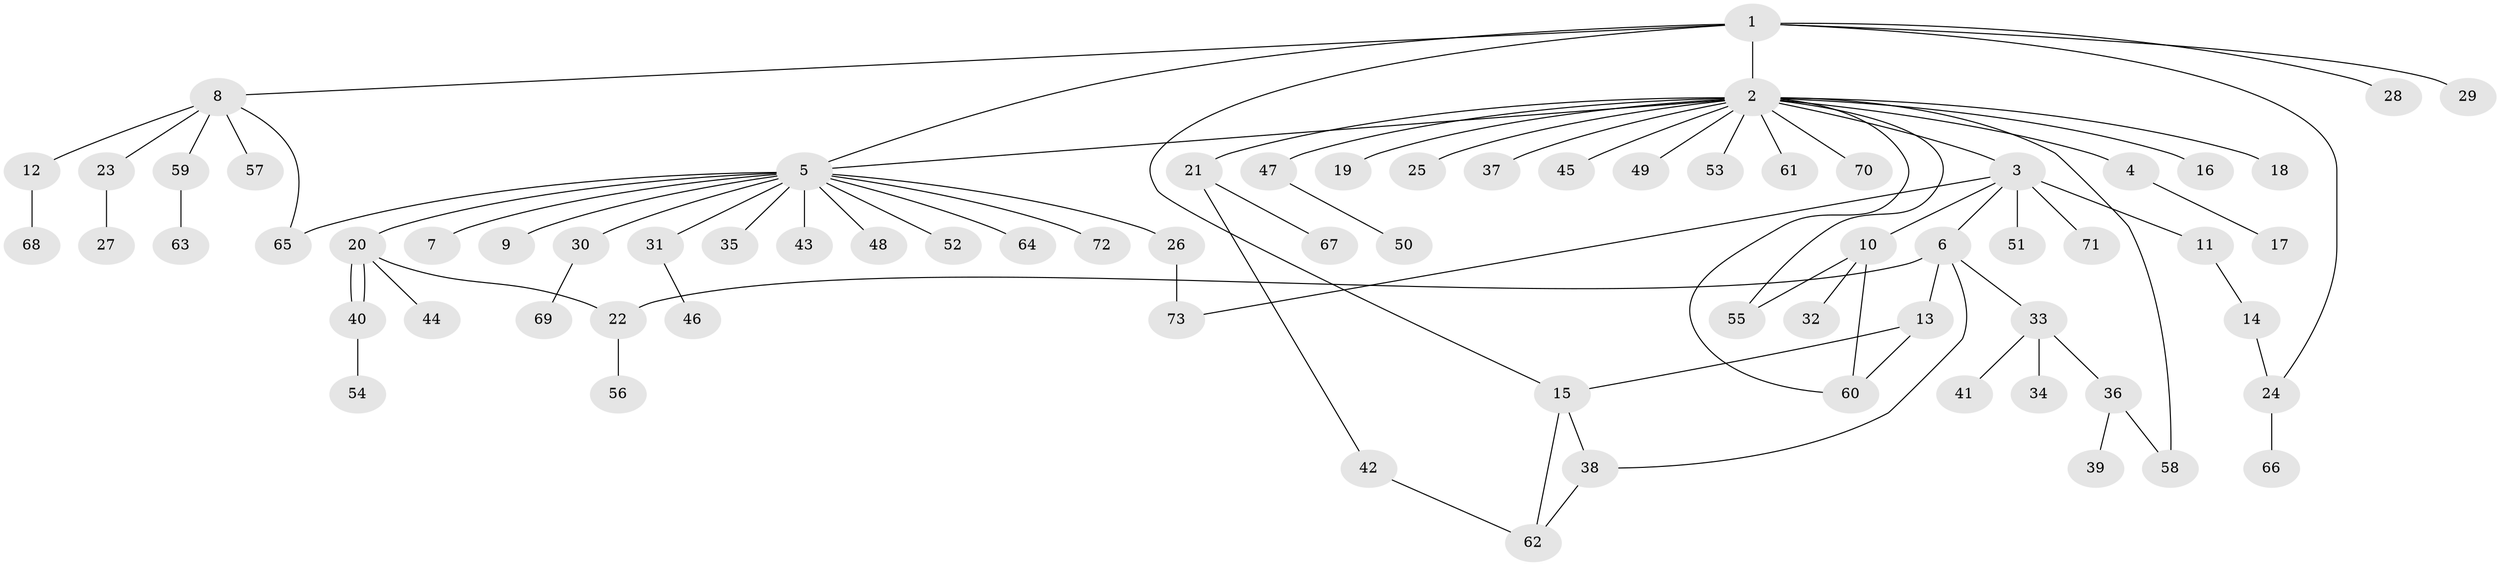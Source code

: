 // coarse degree distribution, {9: 0.03773584905660377, 18: 0.018867924528301886, 1: 0.6226415094339622, 14: 0.018867924528301886, 6: 0.03773584905660377, 2: 0.16981132075471697, 4: 0.03773584905660377, 3: 0.05660377358490566}
// Generated by graph-tools (version 1.1) at 2025/23/03/03/25 07:23:52]
// undirected, 73 vertices, 86 edges
graph export_dot {
graph [start="1"]
  node [color=gray90,style=filled];
  1;
  2;
  3;
  4;
  5;
  6;
  7;
  8;
  9;
  10;
  11;
  12;
  13;
  14;
  15;
  16;
  17;
  18;
  19;
  20;
  21;
  22;
  23;
  24;
  25;
  26;
  27;
  28;
  29;
  30;
  31;
  32;
  33;
  34;
  35;
  36;
  37;
  38;
  39;
  40;
  41;
  42;
  43;
  44;
  45;
  46;
  47;
  48;
  49;
  50;
  51;
  52;
  53;
  54;
  55;
  56;
  57;
  58;
  59;
  60;
  61;
  62;
  63;
  64;
  65;
  66;
  67;
  68;
  69;
  70;
  71;
  72;
  73;
  1 -- 2;
  1 -- 5;
  1 -- 8;
  1 -- 15;
  1 -- 24;
  1 -- 28;
  1 -- 29;
  2 -- 3;
  2 -- 4;
  2 -- 5;
  2 -- 16;
  2 -- 18;
  2 -- 19;
  2 -- 21;
  2 -- 25;
  2 -- 37;
  2 -- 45;
  2 -- 47;
  2 -- 49;
  2 -- 53;
  2 -- 55;
  2 -- 58;
  2 -- 60;
  2 -- 61;
  2 -- 70;
  3 -- 6;
  3 -- 10;
  3 -- 11;
  3 -- 51;
  3 -- 71;
  3 -- 73;
  4 -- 17;
  5 -- 7;
  5 -- 9;
  5 -- 20;
  5 -- 26;
  5 -- 30;
  5 -- 31;
  5 -- 35;
  5 -- 43;
  5 -- 48;
  5 -- 52;
  5 -- 64;
  5 -- 65;
  5 -- 72;
  6 -- 13;
  6 -- 22;
  6 -- 33;
  6 -- 38;
  8 -- 12;
  8 -- 23;
  8 -- 57;
  8 -- 59;
  8 -- 65;
  10 -- 32;
  10 -- 55;
  10 -- 60;
  11 -- 14;
  12 -- 68;
  13 -- 15;
  13 -- 60;
  14 -- 24;
  15 -- 38;
  15 -- 62;
  20 -- 22;
  20 -- 40;
  20 -- 40;
  20 -- 44;
  21 -- 42;
  21 -- 67;
  22 -- 56;
  23 -- 27;
  24 -- 66;
  26 -- 73;
  30 -- 69;
  31 -- 46;
  33 -- 34;
  33 -- 36;
  33 -- 41;
  36 -- 39;
  36 -- 58;
  38 -- 62;
  40 -- 54;
  42 -- 62;
  47 -- 50;
  59 -- 63;
}
